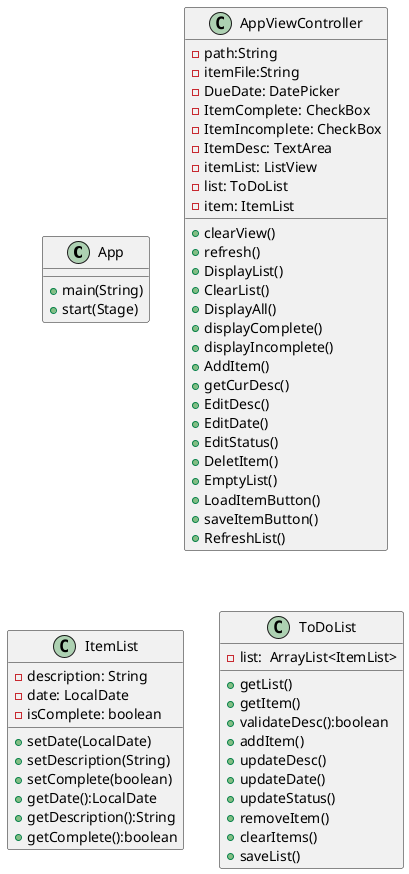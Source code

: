 @startuml
'https://plantuml.com/sequence-diagram

class App
{
   +main(String)
   +start(Stage)
}

class AppViewController
{
    -path:String
    -itemFile:String
    -DueDate: DatePicker
    -ItemComplete: CheckBox
    -ItemIncomplete: CheckBox
    -ItemDesc: TextArea
    -itemList: ListView
    -list: ToDoList
    -item: ItemList

    +clearView()
    +refresh()
    +DisplayList()
    +ClearList()
    +DisplayAll()
    +displayComplete()
    +displayIncomplete()
    +AddItem()
    +getCurDesc()
    +EditDesc()
    +EditDate()
    +EditStatus()
    +DeletItem()
    +EmptyList()
    +LoadItemButton()
    +saveItemButton()
    +RefreshList()
}

class ItemList
{
 -description: String
 -date: LocalDate
 -isComplete: boolean

 +setDate(LocalDate)
 +setDescription(String)
 +setComplete(boolean)
 +getDate():LocalDate
 +getDescription():String
 +getComplete():boolean
 }


 class ToDoList
 {
   -list:  ArrayList<ItemList>

   +getList()
   +getItem()
   +validateDesc():boolean
   +addItem()
   +updateDesc()
   +updateDate()
   +updateStatus()
   +removeItem()
   +clearItems()
   +saveList()
 }

@enduml